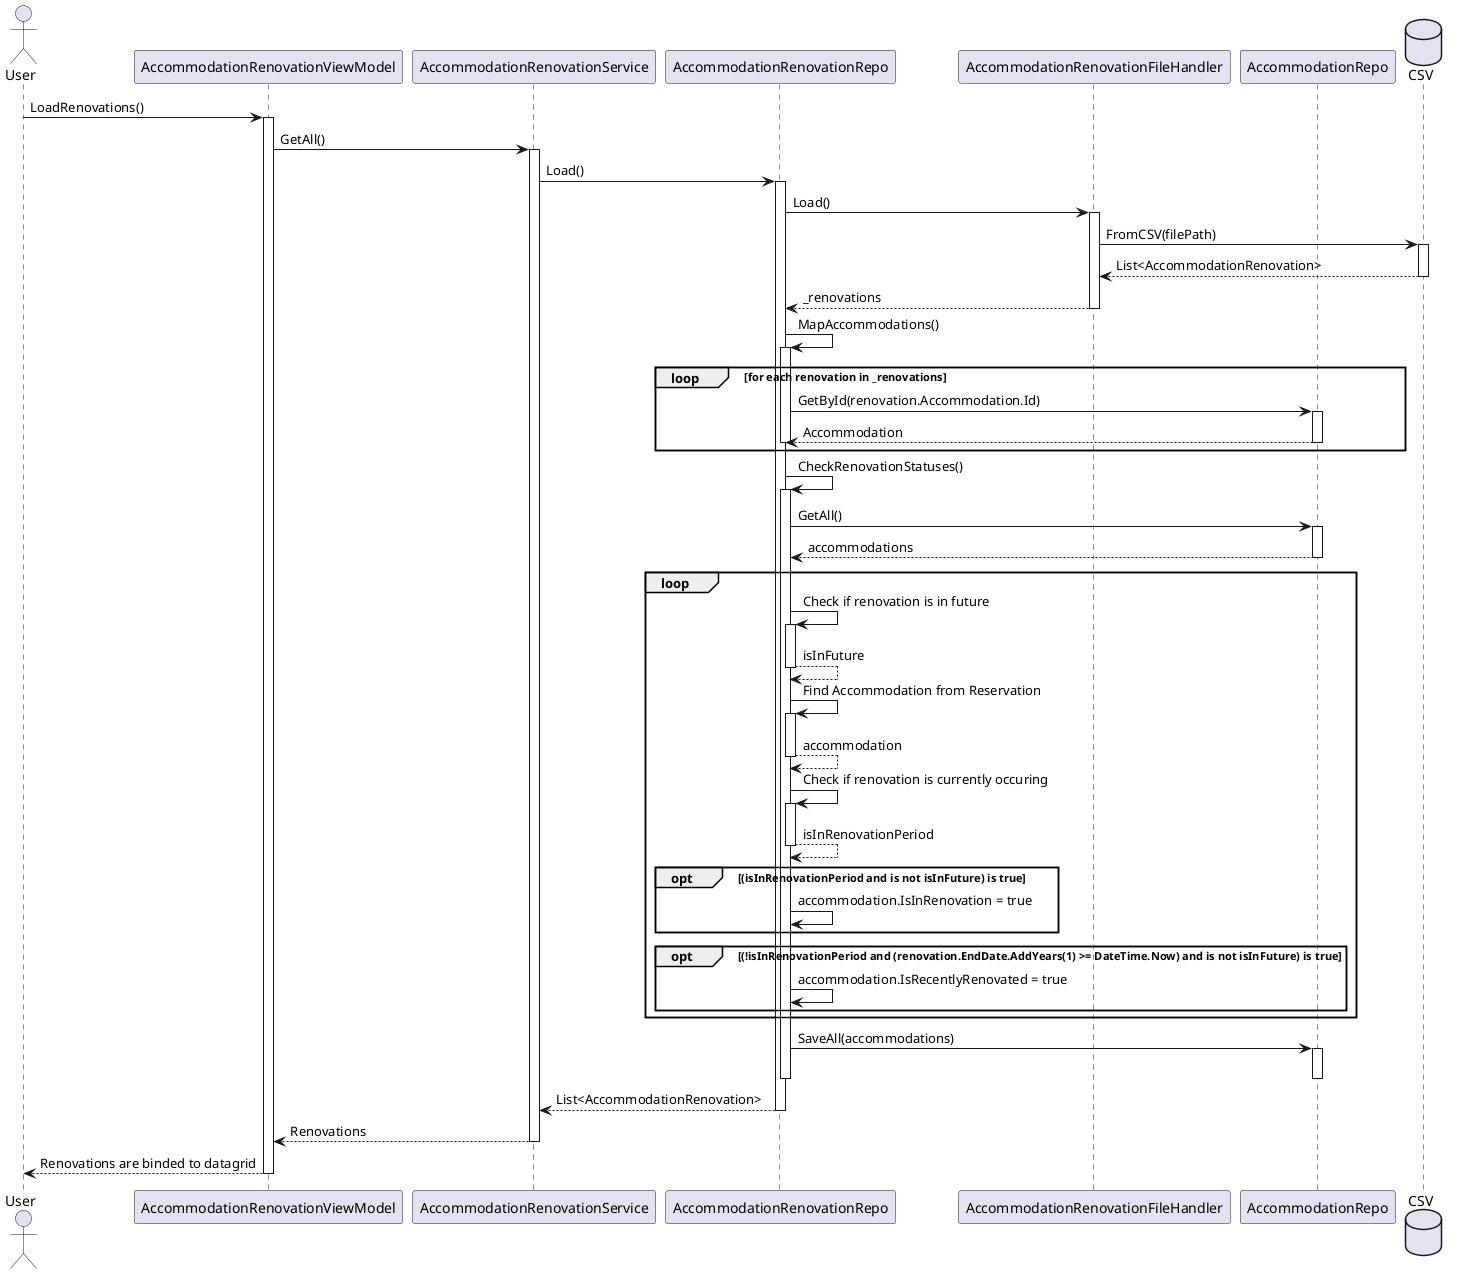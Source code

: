 @startuml Accommodation Renovation Labels Handling Sequence Diagram

actor User
User -> AccommodationRenovationViewModel : LoadRenovations()

activate AccommodationRenovationViewModel
    AccommodationRenovationViewModel -> AccommodationRenovationService : GetAll()

    activate AccommodationRenovationService
        AccommodationRenovationService -> AccommodationRenovationRepo : Load()

        activate AccommodationRenovationRepo
            AccommodationRenovationRepo -> AccommodationRenovationFileHandler : Load()
            participant AccommodationRepo

            activate AccommodationRenovationFileHandler
                database CSV
                AccommodationRenovationFileHandler -> CSV : FromCSV(filePath)

                activate CSV
                    CSV -->AccommodationRenovationFileHandler : List<AccommodationRenovation>
                deactivate CSV

                AccommodationRenovationFileHandler -->AccommodationRenovationRepo : _renovations
            deactivate AccommodationRenovationFileHandler

            AccommodationRenovationRepo -> AccommodationRenovationRepo : MapAccommodations()

            activate AccommodationRenovationRepo
                loop for each renovation in _renovations
                    AccommodationRenovationRepo -> AccommodationRepo :GetById(renovation.Accommodation.Id)
                    activate AccommodationRepo
                    AccommodationRepo --> AccommodationRenovationRepo :Accommodation
                    deactivate AccommodationRepo
                    deactivate AccommodationRenovationRepo
                end
                AccommodationRenovationRepo -> AccommodationRenovationRepo : CheckRenovationStatuses()

                activate AccommodationRenovationRepo
                    AccommodationRenovationRepo -> AccommodationRepo :GetAll()

                    activate AccommodationRepo
                        AccommodationRepo --> AccommodationRenovationRepo :accommodations
                    deactivate AccommodationRepo

                    loop
                        AccommodationRenovationRepo -> AccommodationRenovationRepo : Check if renovation is in future
                        activate AccommodationRenovationRepo
                            AccommodationRenovationRepo --> AccommodationRenovationRepo : isInFuture
                        deactivate AccommodationRenovationRepo

                        AccommodationRenovationRepo -> AccommodationRenovationRepo : Find Accommodation from Reservation
                        activate AccommodationRenovationRepo
                            AccommodationRenovationRepo --> AccommodationRenovationRepo : accommodation
                        deactivate AccommodationRenovationRepo

                        AccommodationRenovationRepo -> AccommodationRenovationRepo : Check if renovation is currently occuring
                        activate AccommodationRenovationRepo
                            AccommodationRenovationRepo --> AccommodationRenovationRepo : isInRenovationPeriod
                        deactivate AccommodationRenovationRepo

                        opt (isInRenovationPeriod and is not isInFuture) is true
                            AccommodationRenovationRepo -> AccommodationRenovationRepo : accommodation.IsInRenovation = true
                        end
                        opt (!isInRenovationPeriod and (renovation.EndDate.AddYears(1) >= DateTime.Now) and is not isInFuture) is true
                            AccommodationRenovationRepo -> AccommodationRenovationRepo: accommodation.IsRecentlyRenovated = true
                        end
                    end

                    AccommodationRenovationRepo-> AccommodationRepo :SaveAll(accommodations)
                    activate AccommodationRepo
                    deactivate AccommodationRepo

                deactivate AccommodationRenovationRepo

                AccommodationRenovationRepo --> AccommodationRenovationService : List<AccommodationRenovation>
        deactivate AccommodationRenovationRepo

        AccommodationRenovationService --> AccommodationRenovationViewModel : Renovations
    deactivate AccommodationRenovationService

    AccommodationRenovationViewModel --> User : Renovations are binded to datagrid
deactivate AccommodationRenovationViewModel

@enduml